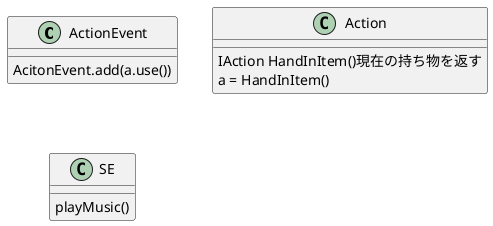 @startuml

class ActionEvent{
    AcitonEvent.add(a.use())

}
class Action{
   IAction HandInItem()現在の持ち物を返す
    a = HandInItem()
}

class SE{
    playMusic()
}

